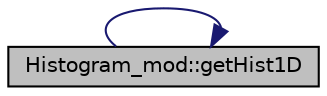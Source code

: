 digraph "Histogram_mod::getHist1D"
{
 // LATEX_PDF_SIZE
  edge [fontname="Helvetica",fontsize="10",labelfontname="Helvetica",labelfontsize="10"];
  node [fontname="Helvetica",fontsize="10",shape=record];
  rankdir="RL";
  Node1 [label="Histogram_mod::getHist1D",height=0.2,width=0.4,color="black", fillcolor="grey75", style="filled", fontcolor="black",tooltip="Return the 1-D histogram (Density plot) of the input vector X. The number of bins in the X range (nxb..."];
  Node1 -> Node1 [dir="back",color="midnightblue",fontsize="10",style="solid",fontname="Helvetica"];
}

